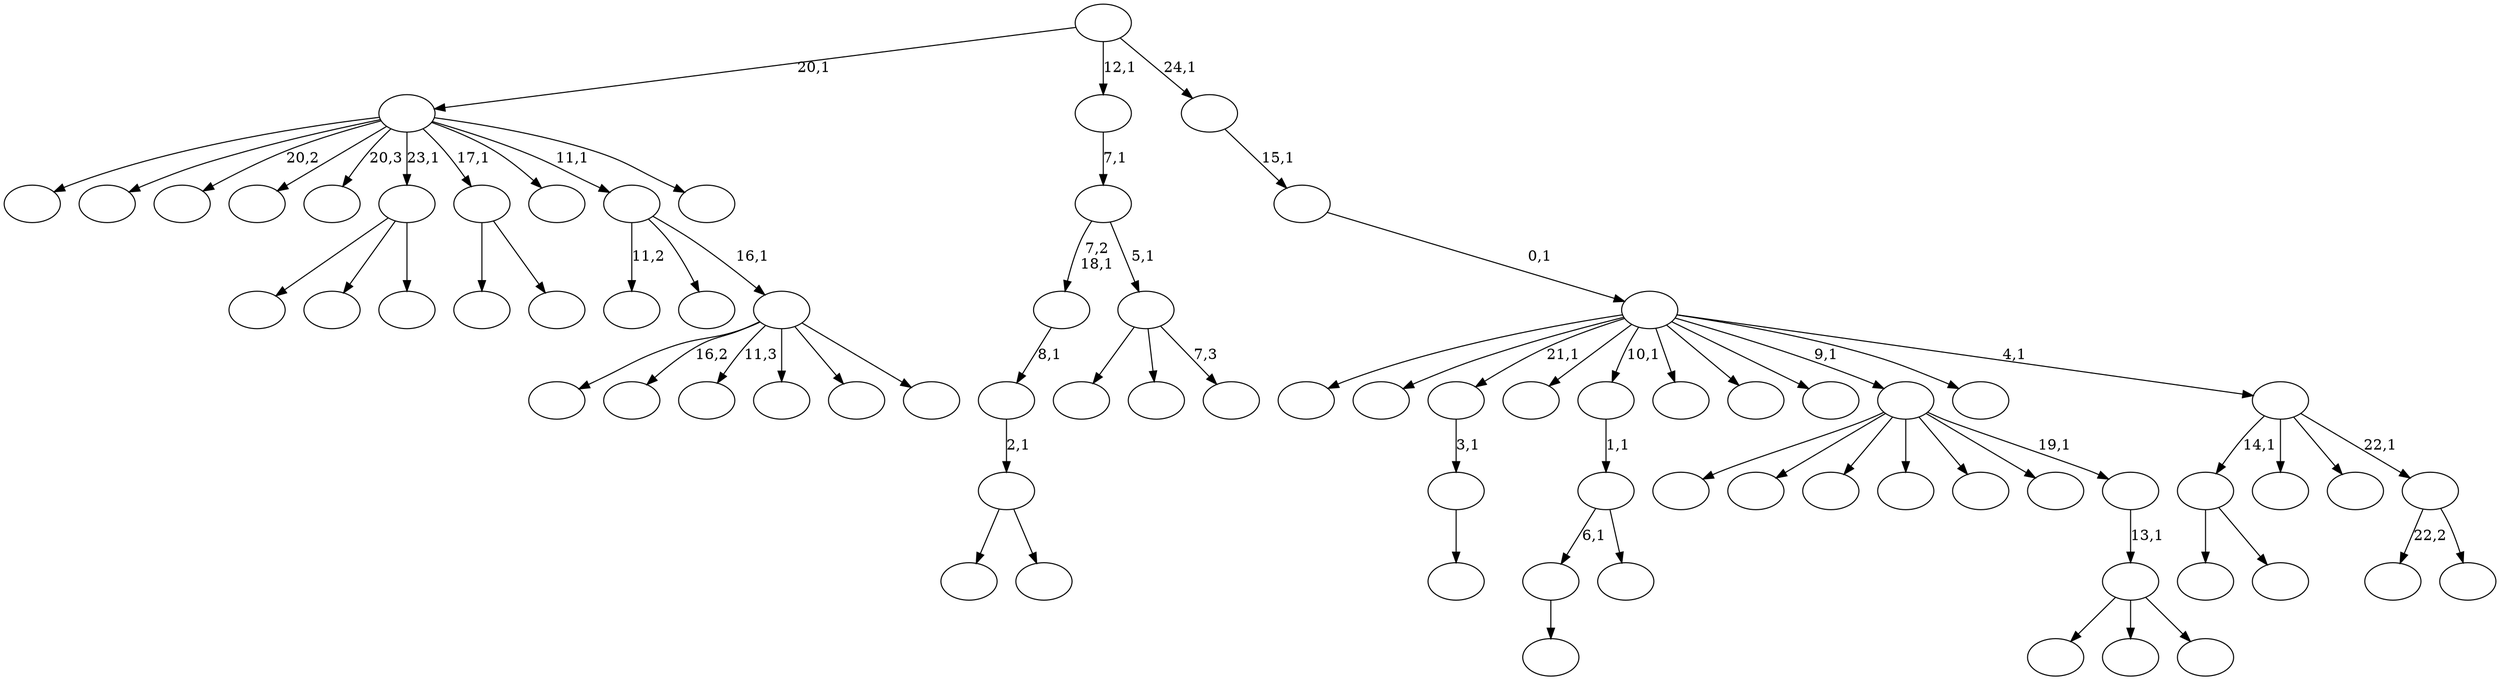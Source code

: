 digraph T {
	75 [label=""]
	74 [label=""]
	73 [label=""]
	72 [label=""]
	71 [label=""]
	70 [label=""]
	69 [label=""]
	68 [label=""]
	67 [label=""]
	66 [label=""]
	65 [label=""]
	64 [label=""]
	63 [label=""]
	62 [label=""]
	61 [label=""]
	60 [label=""]
	59 [label=""]
	58 [label=""]
	57 [label=""]
	56 [label=""]
	55 [label=""]
	54 [label=""]
	53 [label=""]
	52 [label=""]
	51 [label=""]
	50 [label=""]
	49 [label=""]
	48 [label=""]
	47 [label=""]
	46 [label=""]
	45 [label=""]
	44 [label=""]
	43 [label=""]
	42 [label=""]
	41 [label=""]
	40 [label=""]
	39 [label=""]
	38 [label=""]
	37 [label=""]
	36 [label=""]
	35 [label=""]
	34 [label=""]
	33 [label=""]
	32 [label=""]
	31 [label=""]
	30 [label=""]
	29 [label=""]
	28 [label=""]
	27 [label=""]
	26 [label=""]
	25 [label=""]
	24 [label=""]
	23 [label=""]
	22 [label=""]
	21 [label=""]
	20 [label=""]
	19 [label=""]
	18 [label=""]
	17 [label=""]
	16 [label=""]
	15 [label=""]
	14 [label=""]
	13 [label=""]
	12 [label=""]
	11 [label=""]
	10 [label=""]
	9 [label=""]
	8 [label=""]
	7 [label=""]
	6 [label=""]
	5 [label=""]
	4 [label=""]
	3 [label=""]
	2 [label=""]
	1 [label=""]
	0 [label=""]
	66 -> 67 [label=""]
	65 -> 66 [label="3,1"]
	59 -> 60 [label=""]
	57 -> 69 [label=""]
	57 -> 58 [label=""]
	43 -> 64 [label=""]
	43 -> 56 [label=""]
	43 -> 44 [label=""]
	39 -> 59 [label="6,1"]
	39 -> 40 [label=""]
	38 -> 39 [label="1,1"]
	35 -> 45 [label=""]
	35 -> 36 [label=""]
	23 -> 72 [label=""]
	23 -> 24 [label=""]
	22 -> 23 [label="2,1"]
	21 -> 22 [label="8,1"]
	19 -> 68 [label=""]
	19 -> 62 [label="16,2"]
	19 -> 34 [label="11,3"]
	19 -> 29 [label=""]
	19 -> 25 [label=""]
	19 -> 20 [label=""]
	18 -> 48 [label="11,2"]
	18 -> 27 [label=""]
	18 -> 19 [label="16,1"]
	16 -> 70 [label=""]
	16 -> 30 [label=""]
	16 -> 17 [label=""]
	15 -> 16 [label="13,1"]
	14 -> 73 [label=""]
	14 -> 55 [label=""]
	14 -> 46 [label=""]
	14 -> 42 [label=""]
	14 -> 31 [label=""]
	14 -> 28 [label=""]
	14 -> 15 [label="19,1"]
	11 -> 75 [label=""]
	11 -> 63 [label=""]
	11 -> 61 [label="20,2"]
	11 -> 52 [label=""]
	11 -> 50 [label="20,3"]
	11 -> 43 [label="23,1"]
	11 -> 35 [label="17,1"]
	11 -> 33 [label=""]
	11 -> 18 [label="11,1"]
	11 -> 12 [label=""]
	9 -> 51 [label=""]
	9 -> 41 [label=""]
	9 -> 10 [label="7,3"]
	8 -> 21 [label="7,2\n18,1"]
	8 -> 9 [label="5,1"]
	7 -> 8 [label="7,1"]
	5 -> 49 [label="22,2"]
	5 -> 6 [label=""]
	4 -> 57 [label="14,1"]
	4 -> 54 [label=""]
	4 -> 47 [label=""]
	4 -> 5 [label="22,1"]
	3 -> 74 [label=""]
	3 -> 71 [label=""]
	3 -> 65 [label="21,1"]
	3 -> 53 [label=""]
	3 -> 38 [label="10,1"]
	3 -> 37 [label=""]
	3 -> 32 [label=""]
	3 -> 26 [label=""]
	3 -> 14 [label="9,1"]
	3 -> 13 [label=""]
	3 -> 4 [label="4,1"]
	2 -> 3 [label="0,1"]
	1 -> 2 [label="15,1"]
	0 -> 11 [label="20,1"]
	0 -> 7 [label="12,1"]
	0 -> 1 [label="24,1"]
}
